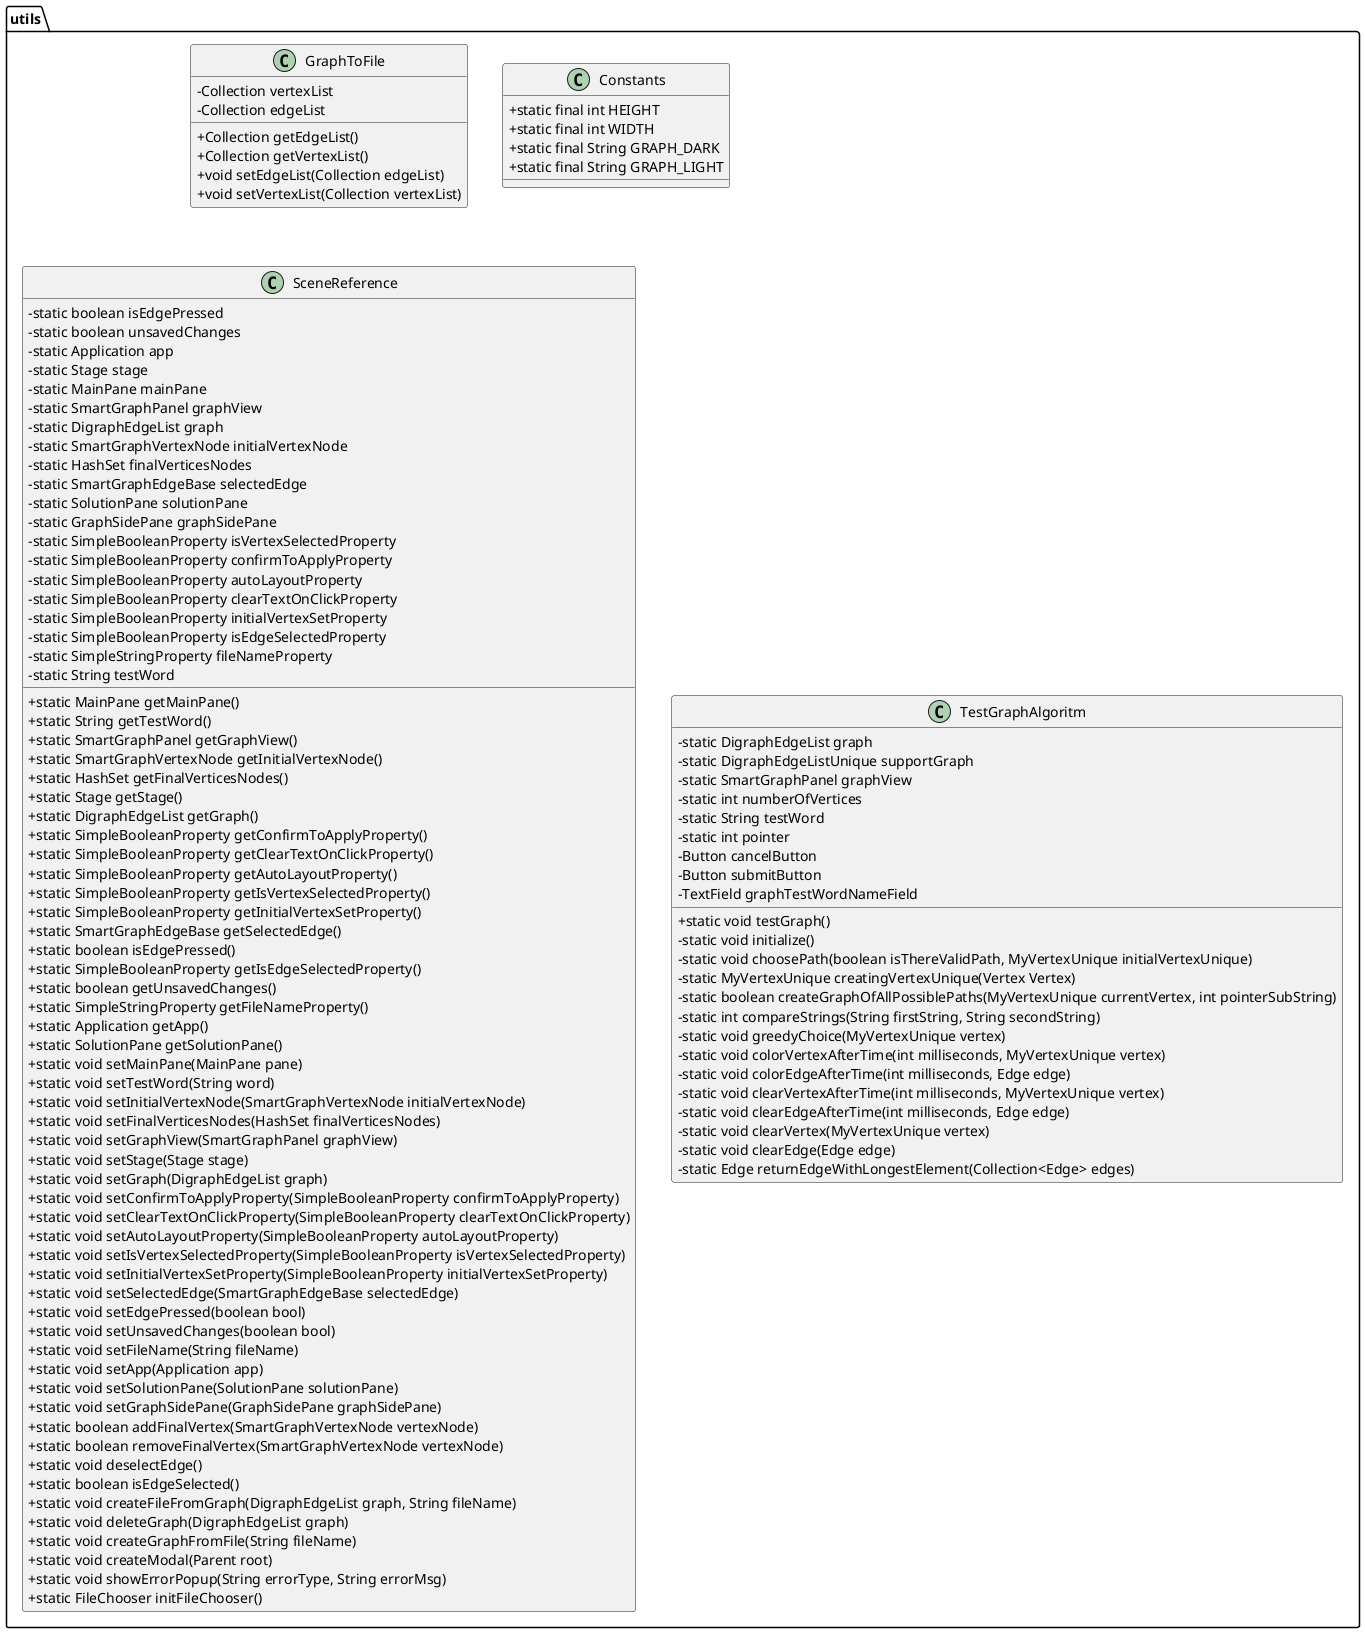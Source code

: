 @startuml

package utils {
skinparam classAttributeIconSize 0
    class GraphToFile {
        - Collection vertexList
        - Collection edgeList
        + Collection getEdgeList()
        + Collection getVertexList()
        + void setEdgeList(Collection edgeList)
        + void setVertexList(Collection vertexList)
    }
    class Constants {
        + static final int HEIGHT
        + static final int WIDTH
        + static final String GRAPH_DARK
        + static final String GRAPH_LIGHT
    }
     
    class SceneReference {
        - static boolean isEdgePressed
        - static boolean unsavedChanges
        - static Application app
        - static Stage stage
        - static MainPane mainPane
        - static SmartGraphPanel graphView
        - static DigraphEdgeList graph
        - static SmartGraphVertexNode initialVertexNode
        - static HashSet finalVerticesNodes
        - static SmartGraphEdgeBase selectedEdge
        - static SolutionPane solutionPane
        - static GraphSidePane graphSidePane
        - static SimpleBooleanProperty isVertexSelectedProperty
        - static SimpleBooleanProperty confirmToApplyProperty
        - static SimpleBooleanProperty autoLayoutProperty
        - static SimpleBooleanProperty clearTextOnClickProperty
        - static SimpleBooleanProperty initialVertexSetProperty
        - static SimpleBooleanProperty isEdgeSelectedProperty
        - static SimpleStringProperty fileNameProperty
        - static String testWord
        + static MainPane getMainPane()
        + static String getTestWord()
        + static SmartGraphPanel getGraphView()
        + static SmartGraphVertexNode getInitialVertexNode()
        + static HashSet getFinalVerticesNodes()
        + static Stage getStage()
        + static DigraphEdgeList getGraph()
        + static SimpleBooleanProperty getConfirmToApplyProperty()
        + static SimpleBooleanProperty getClearTextOnClickProperty()
        + static SimpleBooleanProperty getAutoLayoutProperty()
        + static SimpleBooleanProperty getIsVertexSelectedProperty()
        + static SimpleBooleanProperty getInitialVertexSetProperty()
        + static SmartGraphEdgeBase getSelectedEdge()
        + static boolean isEdgePressed()
        + static SimpleBooleanProperty getIsEdgeSelectedProperty()
        + static boolean getUnsavedChanges()
        + static SimpleStringProperty getFileNameProperty()
        + static Application getApp()
        + static SolutionPane getSolutionPane()
        + static void setMainPane(MainPane pane)
        + static void setTestWord(String word)
        + static void setInitialVertexNode(SmartGraphVertexNode initialVertexNode)
        + static void setFinalVerticesNodes(HashSet finalVerticesNodes)
        + static void setGraphView(SmartGraphPanel graphView)
        + static void setStage(Stage stage)
        + static void setGraph(DigraphEdgeList graph)
        + static void setConfirmToApplyProperty(SimpleBooleanProperty confirmToApplyProperty)
        + static void setClearTextOnClickProperty(SimpleBooleanProperty clearTextOnClickProperty)
        + static void setAutoLayoutProperty(SimpleBooleanProperty autoLayoutProperty)
        + static void setIsVertexSelectedProperty(SimpleBooleanProperty isVertexSelectedProperty)
        + static void setInitialVertexSetProperty(SimpleBooleanProperty initialVertexSetProperty)
        + static void setSelectedEdge(SmartGraphEdgeBase selectedEdge)
        + static void setEdgePressed(boolean bool)
        + static void setUnsavedChanges(boolean bool)
        + static void setFileName(String fileName)
        + static void setApp(Application app)
        + static void setSolutionPane(SolutionPane solutionPane)
        + static void setGraphSidePane(GraphSidePane graphSidePane)
        + static boolean addFinalVertex(SmartGraphVertexNode vertexNode)
        + static boolean removeFinalVertex(SmartGraphVertexNode vertexNode)
        + static void deselectEdge()
        + static boolean isEdgeSelected()
        + static void createFileFromGraph(DigraphEdgeList graph, String fileName)
        + static void deleteGraph(DigraphEdgeList graph)
        + static void createGraphFromFile(String fileName)
        + static void createModal(Parent root)
        + static void showErrorPopup(String errorType, String errorMsg)
        + static FileChooser initFileChooser()
    }
    
    class TestGraphAlgoritm {
        - static DigraphEdgeList graph
        - static DigraphEdgeListUnique supportGraph
        - static SmartGraphPanel graphView
        - static int numberOfVertices
        - static String testWord
        - static int pointer
        - Button cancelButton
        - Button submitButton
        - TextField graphTestWordNameField
        + static void testGraph()
        - static void initialize()
        - static void choosePath(boolean isThereValidPath, MyVertexUnique initialVertexUnique)
        - static MyVertexUnique creatingVertexUnique(Vertex Vertex)
        - static boolean createGraphOfAllPossiblePaths(MyVertexUnique currentVertex, int pointerSubString)
        - static int compareStrings(String firstString, String secondString)
        - static void greedyChoice(MyVertexUnique vertex)
        - static void colorVertexAfterTime(int milliseconds, MyVertexUnique vertex)
        - static void colorEdgeAfterTime(int milliseconds, Edge edge)
        - static void clearVertexAfterTime(int milliseconds, MyVertexUnique vertex)
        - static void clearEdgeAfterTime(int milliseconds, Edge edge)
        - static void clearVertex(MyVertexUnique vertex)
        - static void clearEdge(Edge edge)
        - static Edge returnEdgeWithLongestElement(Collection<Edge> edges)
    }
   
}

@enduml

